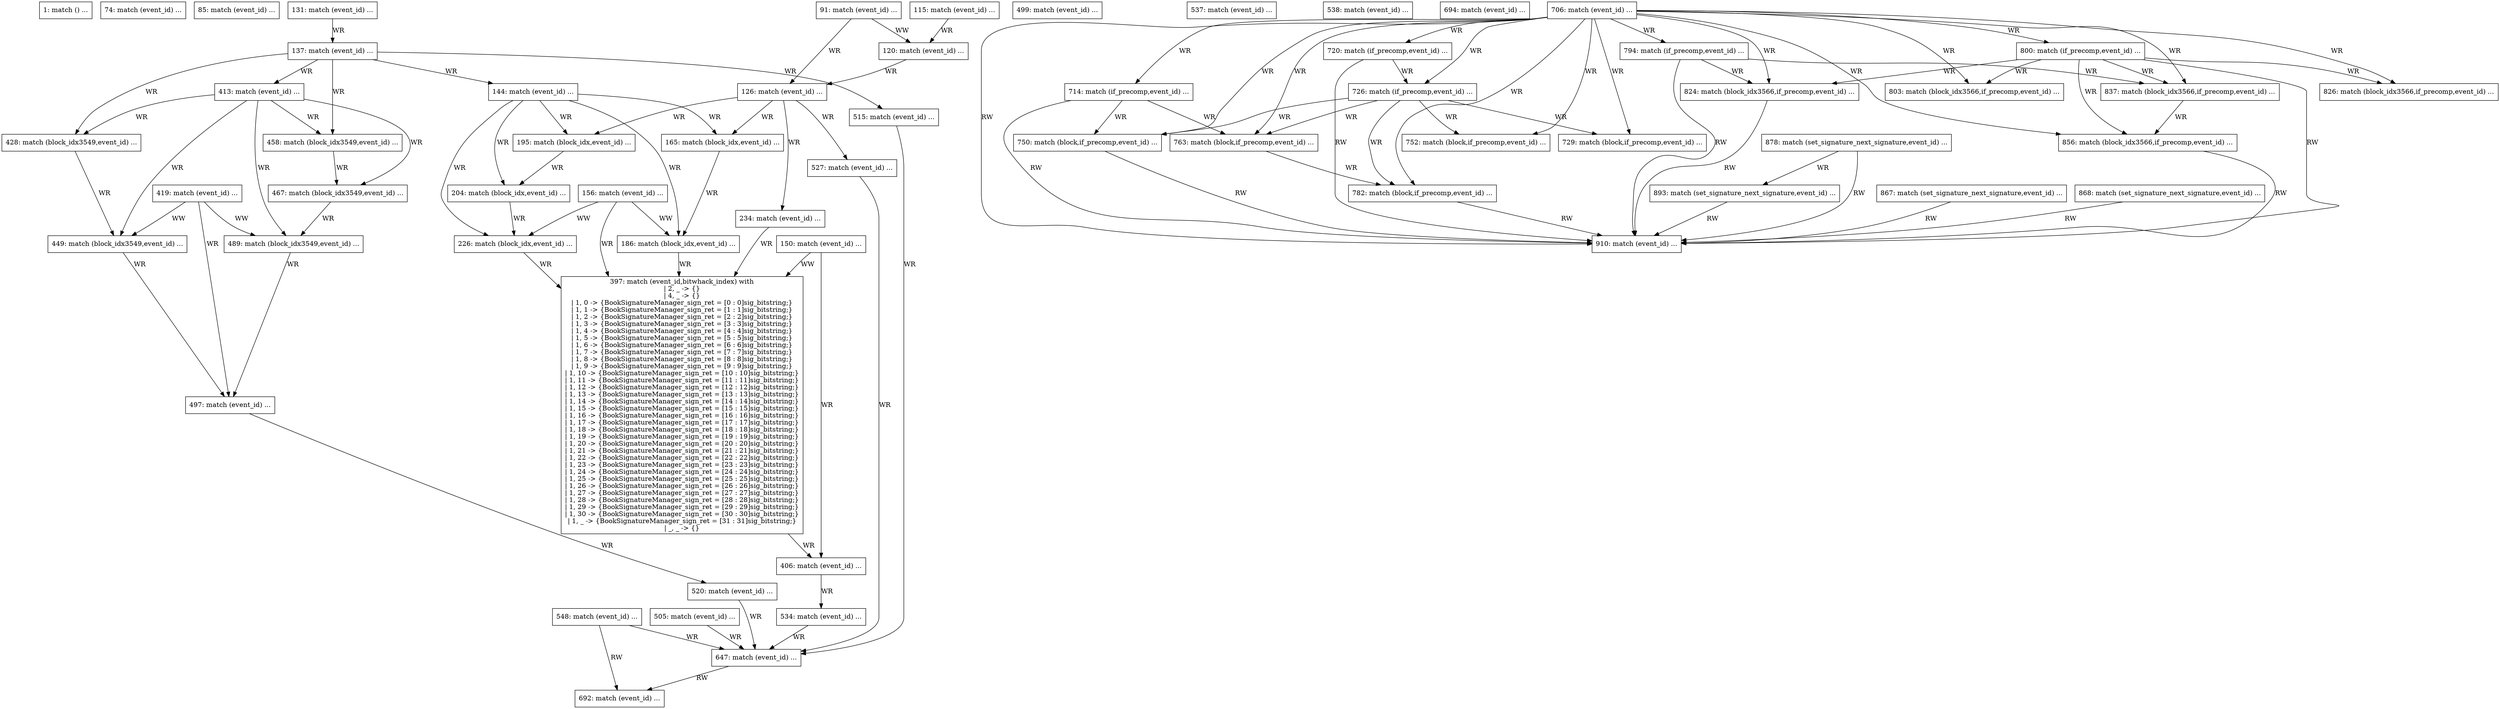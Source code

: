 digraph G {
  "1: match () ...
" [shape=box, ];
  "74: match (event_id) ...
" [shape=box, ];
  "85: match (event_id) ...
" [shape=box, ];
  "91: match (event_id) ...
" [shape=box, ];
  "115: match (event_id) ...
" [shape=box, ];
  "120: match (event_id) ...
" [shape=box, ];
  "126: match (event_id) ...
" [shape=box, ];
  "131: match (event_id) ...
" [shape=box, ];
  "137: match (event_id) ...
" [shape=box, ];
  "144: match (event_id) ...
" [shape=box, ];
  "150: match (event_id) ...
" [shape=box, ];
  "156: match (event_id) ...
" [shape=box, ];
  "165: match (block_idx,event_id) ...
" [shape=box, ];
  "186: match (block_idx,event_id) ...
" [shape=box, ];
  "195: match (block_idx,event_id) ...
" [shape=box, ];
  "204: match (block_idx,event_id) ...
" [shape=box, ];
  "226: match (block_idx,event_id) ...
" [shape=box, ];
  "234: match (event_id) ...
" [shape=box, ];
  "397: match (event_id,bitwhack_index) with
| 2, _ -> {}
| 4, _ -> {}
| 1, 0 -> {BookSignatureManager_sign_ret = [0 : 0]sig_bitstring;}
| 1, 1 -> {BookSignatureManager_sign_ret = [1 : 1]sig_bitstring;}
| 1, 2 -> {BookSignatureManager_sign_ret = [2 : 2]sig_bitstring;}
| 1, 3 -> {BookSignatureManager_sign_ret = [3 : 3]sig_bitstring;}
| 1, 4 -> {BookSignatureManager_sign_ret = [4 : 4]sig_bitstring;}
| 1, 5 -> {BookSignatureManager_sign_ret = [5 : 5]sig_bitstring;}
| 1, 6 -> {BookSignatureManager_sign_ret = [6 : 6]sig_bitstring;}
| 1, 7 -> {BookSignatureManager_sign_ret = [7 : 7]sig_bitstring;}
| 1, 8 -> {BookSignatureManager_sign_ret = [8 : 8]sig_bitstring;}
| 1, 9 -> {BookSignatureManager_sign_ret = [9 : 9]sig_bitstring;}
| 1, 10 -> {BookSignatureManager_sign_ret = [10 : 10]sig_bitstring;}
| 1, 11 -> {BookSignatureManager_sign_ret = [11 : 11]sig_bitstring;}
| 1, 12 -> {BookSignatureManager_sign_ret = [12 : 12]sig_bitstring;}
| 1, 13 -> {BookSignatureManager_sign_ret = [13 : 13]sig_bitstring;}
| 1, 14 -> {BookSignatureManager_sign_ret = [14 : 14]sig_bitstring;}
| 1, 15 -> {BookSignatureManager_sign_ret = [15 : 15]sig_bitstring;}
| 1, 16 -> {BookSignatureManager_sign_ret = [16 : 16]sig_bitstring;}
| 1, 17 -> {BookSignatureManager_sign_ret = [17 : 17]sig_bitstring;}
| 1, 18 -> {BookSignatureManager_sign_ret = [18 : 18]sig_bitstring;}
| 1, 19 -> {BookSignatureManager_sign_ret = [19 : 19]sig_bitstring;}
| 1, 20 -> {BookSignatureManager_sign_ret = [20 : 20]sig_bitstring;}
| 1, 21 -> {BookSignatureManager_sign_ret = [21 : 21]sig_bitstring;}
| 1, 22 -> {BookSignatureManager_sign_ret = [22 : 22]sig_bitstring;}
| 1, 23 -> {BookSignatureManager_sign_ret = [23 : 23]sig_bitstring;}
| 1, 24 -> {BookSignatureManager_sign_ret = [24 : 24]sig_bitstring;}
| 1, 25 -> {BookSignatureManager_sign_ret = [25 : 25]sig_bitstring;}
| 1, 26 -> {BookSignatureManager_sign_ret = [26 : 26]sig_bitstring;}
| 1, 27 -> {BookSignatureManager_sign_ret = [27 : 27]sig_bitstring;}
| 1, 28 -> {BookSignatureManager_sign_ret = [28 : 28]sig_bitstring;}
| 1, 29 -> {BookSignatureManager_sign_ret = [29 : 29]sig_bitstring;}
| 1, 30 -> {BookSignatureManager_sign_ret = [30 : 30]sig_bitstring;}
| 1, _ -> {BookSignatureManager_sign_ret = [31 : 31]sig_bitstring;}
| _, _ -> {}" [
  shape=box, ];
  "406: match (event_id) ...
" [shape=box, ];
  "413: match (event_id) ...
" [shape=box, ];
  "419: match (event_id) ...
" [shape=box, ];
  "428: match (block_idx3549,event_id) ...
" [shape=box, ];
  "449: match (block_idx3549,event_id) ...
" [shape=box, ];
  "458: match (block_idx3549,event_id) ...
" [shape=box, ];
  "467: match (block_idx3549,event_id) ...
" [shape=box, ];
  "489: match (block_idx3549,event_id) ...
" [shape=box, ];
  "497: match (event_id) ...
" [shape=box, ];
  "499: match (event_id) ...
" [shape=box, ];
  "505: match (event_id) ...
" [shape=box, ];
  "515: match (event_id) ...
" [shape=box, ];
  "520: match (event_id) ...
" [shape=box, ];
  "527: match (event_id) ...
" [shape=box, ];
  "534: match (event_id) ...
" [shape=box, ];
  "537: match (event_id) ...
" [shape=box, ];
  "538: match (event_id) ...
" [shape=box, ];
  "548: match (event_id) ...
" [shape=box, ];
  "647: match (event_id) ...
" [shape=box, ];
  "692: match (event_id) ...
" [shape=box, ];
  "694: match (event_id) ...
" [shape=box, ];
  "706: match (event_id) ...
" [shape=box, ];
  "714: match (if_precomp,event_id) ...
" [shape=box, ];
  "720: match (if_precomp,event_id) ...
" [shape=box, ];
  "726: match (if_precomp,event_id) ...
" [shape=box, ];
  "729: match (block,if_precomp,event_id) ...
" [shape=box, ];
  "750: match (block,if_precomp,event_id) ...
" [shape=box, ];
  "752: match (block,if_precomp,event_id) ...
" [shape=box, ];
  "763: match (block,if_precomp,event_id) ...
" [shape=box, ];
  "782: match (block,if_precomp,event_id) ...
" [shape=box, ];
  "794: match (if_precomp,event_id) ...
" [shape=box, ];
  "800: match (if_precomp,event_id) ...
" [shape=box, ];
  "803: match (block_idx3566,if_precomp,event_id) ...
" [shape=box, ];
  "824: match (block_idx3566,if_precomp,event_id) ...
" [shape=box, ];
  "826: match (block_idx3566,if_precomp,event_id) ...
" [shape=box, ];
  "837: match (block_idx3566,if_precomp,event_id) ...
" [shape=box, ];
  "856: match (block_idx3566,if_precomp,event_id) ...
" [shape=box, ];
  "867: match (set_signature_next_signature,event_id) ...
" [shape=box, ];
  "868: match (set_signature_next_signature,event_id) ...
" [shape=box, ];
  "878: match (set_signature_next_signature,event_id) ...
" [shape=box, ];
  "893: match (set_signature_next_signature,event_id) ...
" [shape=box, ];
  "910: match (event_id) ...
" [shape=box, ];
  
  
  "91: match (event_id) ...
" -> "120: match (event_id) ...
" [label="WW", ];
  "91: match (event_id) ...
" -> "126: match (event_id) ...
" [label="WR", ];
  "115: match (event_id) ...
" -> "120: match (event_id) ...
" [label="WR", ];
  "120: match (event_id) ...
" -> "126: match (event_id) ...
" [label="WR", ];
  "126: match (event_id) ...
" -> "165: match (block_idx,event_id) ...
" [
  label="WR", ];
  "126: match (event_id) ...
" -> "195: match (block_idx,event_id) ...
" [
  label="WR", ];
  "126: match (event_id) ...
" -> "234: match (event_id) ...
" [label="WR", ];
  "126: match (event_id) ...
" -> "527: match (event_id) ...
" [label="WR", ];
  "131: match (event_id) ...
" -> "137: match (event_id) ...
" [label="WR", ];
  "137: match (event_id) ...
" -> "144: match (event_id) ...
" [label="WR", ];
  "137: match (event_id) ...
" -> "413: match (event_id) ...
" [label="WR", ];
  "137: match (event_id) ...
" -> "428: match (block_idx3549,event_id) ...
" [
  label="WR", ];
  "137: match (event_id) ...
" -> "458: match (block_idx3549,event_id) ...
" [
  label="WR", ];
  "137: match (event_id) ...
" -> "515: match (event_id) ...
" [label="WR", ];
  "144: match (event_id) ...
" -> "165: match (block_idx,event_id) ...
" [
  label="WR", ];
  "144: match (event_id) ...
" -> "186: match (block_idx,event_id) ...
" [
  label="WR", ];
  "144: match (event_id) ...
" -> "195: match (block_idx,event_id) ...
" [
  label="WR", ];
  "144: match (event_id) ...
" -> "204: match (block_idx,event_id) ...
" [
  label="WR", ];
  "144: match (event_id) ...
" -> "226: match (block_idx,event_id) ...
" [
  label="WR", ];
  "150: match (event_id) ...
" -> "397: match (event_id,bitwhack_index) with
| 2, _ -> {}
| 4, _ -> {}
| 1, 0 -> {BookSignatureManager_sign_ret = [0 : 0]sig_bitstring;}
| 1, 1 -> {BookSignatureManager_sign_ret = [1 : 1]sig_bitstring;}
| 1, 2 -> {BookSignatureManager_sign_ret = [2 : 2]sig_bitstring;}
| 1, 3 -> {BookSignatureManager_sign_ret = [3 : 3]sig_bitstring;}
| 1, 4 -> {BookSignatureManager_sign_ret = [4 : 4]sig_bitstring;}
| 1, 5 -> {BookSignatureManager_sign_ret = [5 : 5]sig_bitstring;}
| 1, 6 -> {BookSignatureManager_sign_ret = [6 : 6]sig_bitstring;}
| 1, 7 -> {BookSignatureManager_sign_ret = [7 : 7]sig_bitstring;}
| 1, 8 -> {BookSignatureManager_sign_ret = [8 : 8]sig_bitstring;}
| 1, 9 -> {BookSignatureManager_sign_ret = [9 : 9]sig_bitstring;}
| 1, 10 -> {BookSignatureManager_sign_ret = [10 : 10]sig_bitstring;}
| 1, 11 -> {BookSignatureManager_sign_ret = [11 : 11]sig_bitstring;}
| 1, 12 -> {BookSignatureManager_sign_ret = [12 : 12]sig_bitstring;}
| 1, 13 -> {BookSignatureManager_sign_ret = [13 : 13]sig_bitstring;}
| 1, 14 -> {BookSignatureManager_sign_ret = [14 : 14]sig_bitstring;}
| 1, 15 -> {BookSignatureManager_sign_ret = [15 : 15]sig_bitstring;}
| 1, 16 -> {BookSignatureManager_sign_ret = [16 : 16]sig_bitstring;}
| 1, 17 -> {BookSignatureManager_sign_ret = [17 : 17]sig_bitstring;}
| 1, 18 -> {BookSignatureManager_sign_ret = [18 : 18]sig_bitstring;}
| 1, 19 -> {BookSignatureManager_sign_ret = [19 : 19]sig_bitstring;}
| 1, 20 -> {BookSignatureManager_sign_ret = [20 : 20]sig_bitstring;}
| 1, 21 -> {BookSignatureManager_sign_ret = [21 : 21]sig_bitstring;}
| 1, 22 -> {BookSignatureManager_sign_ret = [22 : 22]sig_bitstring;}
| 1, 23 -> {BookSignatureManager_sign_ret = [23 : 23]sig_bitstring;}
| 1, 24 -> {BookSignatureManager_sign_ret = [24 : 24]sig_bitstring;}
| 1, 25 -> {BookSignatureManager_sign_ret = [25 : 25]sig_bitstring;}
| 1, 26 -> {BookSignatureManager_sign_ret = [26 : 26]sig_bitstring;}
| 1, 27 -> {BookSignatureManager_sign_ret = [27 : 27]sig_bitstring;}
| 1, 28 -> {BookSignatureManager_sign_ret = [28 : 28]sig_bitstring;}
| 1, 29 -> {BookSignatureManager_sign_ret = [29 : 29]sig_bitstring;}
| 1, 30 -> {BookSignatureManager_sign_ret = [30 : 30]sig_bitstring;}
| 1, _ -> {BookSignatureManager_sign_ret = [31 : 31]sig_bitstring;}
| _, _ -> {}" [
  label="WW", ];
  "150: match (event_id) ...
" -> "406: match (event_id) ...
" [label="WR", ];
  "156: match (event_id) ...
" -> "186: match (block_idx,event_id) ...
" [
  label="WW", ];
  "156: match (event_id) ...
" -> "226: match (block_idx,event_id) ...
" [
  label="WW", ];
  "156: match (event_id) ...
" -> "397: match (event_id,bitwhack_index) with
| 2, _ -> {}
| 4, _ -> {}
| 1, 0 -> {BookSignatureManager_sign_ret = [0 : 0]sig_bitstring;}
| 1, 1 -> {BookSignatureManager_sign_ret = [1 : 1]sig_bitstring;}
| 1, 2 -> {BookSignatureManager_sign_ret = [2 : 2]sig_bitstring;}
| 1, 3 -> {BookSignatureManager_sign_ret = [3 : 3]sig_bitstring;}
| 1, 4 -> {BookSignatureManager_sign_ret = [4 : 4]sig_bitstring;}
| 1, 5 -> {BookSignatureManager_sign_ret = [5 : 5]sig_bitstring;}
| 1, 6 -> {BookSignatureManager_sign_ret = [6 : 6]sig_bitstring;}
| 1, 7 -> {BookSignatureManager_sign_ret = [7 : 7]sig_bitstring;}
| 1, 8 -> {BookSignatureManager_sign_ret = [8 : 8]sig_bitstring;}
| 1, 9 -> {BookSignatureManager_sign_ret = [9 : 9]sig_bitstring;}
| 1, 10 -> {BookSignatureManager_sign_ret = [10 : 10]sig_bitstring;}
| 1, 11 -> {BookSignatureManager_sign_ret = [11 : 11]sig_bitstring;}
| 1, 12 -> {BookSignatureManager_sign_ret = [12 : 12]sig_bitstring;}
| 1, 13 -> {BookSignatureManager_sign_ret = [13 : 13]sig_bitstring;}
| 1, 14 -> {BookSignatureManager_sign_ret = [14 : 14]sig_bitstring;}
| 1, 15 -> {BookSignatureManager_sign_ret = [15 : 15]sig_bitstring;}
| 1, 16 -> {BookSignatureManager_sign_ret = [16 : 16]sig_bitstring;}
| 1, 17 -> {BookSignatureManager_sign_ret = [17 : 17]sig_bitstring;}
| 1, 18 -> {BookSignatureManager_sign_ret = [18 : 18]sig_bitstring;}
| 1, 19 -> {BookSignatureManager_sign_ret = [19 : 19]sig_bitstring;}
| 1, 20 -> {BookSignatureManager_sign_ret = [20 : 20]sig_bitstring;}
| 1, 21 -> {BookSignatureManager_sign_ret = [21 : 21]sig_bitstring;}
| 1, 22 -> {BookSignatureManager_sign_ret = [22 : 22]sig_bitstring;}
| 1, 23 -> {BookSignatureManager_sign_ret = [23 : 23]sig_bitstring;}
| 1, 24 -> {BookSignatureManager_sign_ret = [24 : 24]sig_bitstring;}
| 1, 25 -> {BookSignatureManager_sign_ret = [25 : 25]sig_bitstring;}
| 1, 26 -> {BookSignatureManager_sign_ret = [26 : 26]sig_bitstring;}
| 1, 27 -> {BookSignatureManager_sign_ret = [27 : 27]sig_bitstring;}
| 1, 28 -> {BookSignatureManager_sign_ret = [28 : 28]sig_bitstring;}
| 1, 29 -> {BookSignatureManager_sign_ret = [29 : 29]sig_bitstring;}
| 1, 30 -> {BookSignatureManager_sign_ret = [30 : 30]sig_bitstring;}
| 1, _ -> {BookSignatureManager_sign_ret = [31 : 31]sig_bitstring;}
| _, _ -> {}" [
  label="WR", ];
  "165: match (block_idx,event_id) ...
" -> "186: match (block_idx,event_id) ...
" [
  label="WR", ];
  "186: match (block_idx,event_id) ...
" -> "397: match (event_id,bitwhack_index) with
| 2, _ -> {}
| 4, _ -> {}
| 1, 0 -> {BookSignatureManager_sign_ret = [0 : 0]sig_bitstring;}
| 1, 1 -> {BookSignatureManager_sign_ret = [1 : 1]sig_bitstring;}
| 1, 2 -> {BookSignatureManager_sign_ret = [2 : 2]sig_bitstring;}
| 1, 3 -> {BookSignatureManager_sign_ret = [3 : 3]sig_bitstring;}
| 1, 4 -> {BookSignatureManager_sign_ret = [4 : 4]sig_bitstring;}
| 1, 5 -> {BookSignatureManager_sign_ret = [5 : 5]sig_bitstring;}
| 1, 6 -> {BookSignatureManager_sign_ret = [6 : 6]sig_bitstring;}
| 1, 7 -> {BookSignatureManager_sign_ret = [7 : 7]sig_bitstring;}
| 1, 8 -> {BookSignatureManager_sign_ret = [8 : 8]sig_bitstring;}
| 1, 9 -> {BookSignatureManager_sign_ret = [9 : 9]sig_bitstring;}
| 1, 10 -> {BookSignatureManager_sign_ret = [10 : 10]sig_bitstring;}
| 1, 11 -> {BookSignatureManager_sign_ret = [11 : 11]sig_bitstring;}
| 1, 12 -> {BookSignatureManager_sign_ret = [12 : 12]sig_bitstring;}
| 1, 13 -> {BookSignatureManager_sign_ret = [13 : 13]sig_bitstring;}
| 1, 14 -> {BookSignatureManager_sign_ret = [14 : 14]sig_bitstring;}
| 1, 15 -> {BookSignatureManager_sign_ret = [15 : 15]sig_bitstring;}
| 1, 16 -> {BookSignatureManager_sign_ret = [16 : 16]sig_bitstring;}
| 1, 17 -> {BookSignatureManager_sign_ret = [17 : 17]sig_bitstring;}
| 1, 18 -> {BookSignatureManager_sign_ret = [18 : 18]sig_bitstring;}
| 1, 19 -> {BookSignatureManager_sign_ret = [19 : 19]sig_bitstring;}
| 1, 20 -> {BookSignatureManager_sign_ret = [20 : 20]sig_bitstring;}
| 1, 21 -> {BookSignatureManager_sign_ret = [21 : 21]sig_bitstring;}
| 1, 22 -> {BookSignatureManager_sign_ret = [22 : 22]sig_bitstring;}
| 1, 23 -> {BookSignatureManager_sign_ret = [23 : 23]sig_bitstring;}
| 1, 24 -> {BookSignatureManager_sign_ret = [24 : 24]sig_bitstring;}
| 1, 25 -> {BookSignatureManager_sign_ret = [25 : 25]sig_bitstring;}
| 1, 26 -> {BookSignatureManager_sign_ret = [26 : 26]sig_bitstring;}
| 1, 27 -> {BookSignatureManager_sign_ret = [27 : 27]sig_bitstring;}
| 1, 28 -> {BookSignatureManager_sign_ret = [28 : 28]sig_bitstring;}
| 1, 29 -> {BookSignatureManager_sign_ret = [29 : 29]sig_bitstring;}
| 1, 30 -> {BookSignatureManager_sign_ret = [30 : 30]sig_bitstring;}
| 1, _ -> {BookSignatureManager_sign_ret = [31 : 31]sig_bitstring;}
| _, _ -> {}" [
  label="WR", ];
  "195: match (block_idx,event_id) ...
" -> "204: match (block_idx,event_id) ...
" [
  label="WR", ];
  "204: match (block_idx,event_id) ...
" -> "226: match (block_idx,event_id) ...
" [
  label="WR", ];
  "226: match (block_idx,event_id) ...
" -> "397: match (event_id,bitwhack_index) with
| 2, _ -> {}
| 4, _ -> {}
| 1, 0 -> {BookSignatureManager_sign_ret = [0 : 0]sig_bitstring;}
| 1, 1 -> {BookSignatureManager_sign_ret = [1 : 1]sig_bitstring;}
| 1, 2 -> {BookSignatureManager_sign_ret = [2 : 2]sig_bitstring;}
| 1, 3 -> {BookSignatureManager_sign_ret = [3 : 3]sig_bitstring;}
| 1, 4 -> {BookSignatureManager_sign_ret = [4 : 4]sig_bitstring;}
| 1, 5 -> {BookSignatureManager_sign_ret = [5 : 5]sig_bitstring;}
| 1, 6 -> {BookSignatureManager_sign_ret = [6 : 6]sig_bitstring;}
| 1, 7 -> {BookSignatureManager_sign_ret = [7 : 7]sig_bitstring;}
| 1, 8 -> {BookSignatureManager_sign_ret = [8 : 8]sig_bitstring;}
| 1, 9 -> {BookSignatureManager_sign_ret = [9 : 9]sig_bitstring;}
| 1, 10 -> {BookSignatureManager_sign_ret = [10 : 10]sig_bitstring;}
| 1, 11 -> {BookSignatureManager_sign_ret = [11 : 11]sig_bitstring;}
| 1, 12 -> {BookSignatureManager_sign_ret = [12 : 12]sig_bitstring;}
| 1, 13 -> {BookSignatureManager_sign_ret = [13 : 13]sig_bitstring;}
| 1, 14 -> {BookSignatureManager_sign_ret = [14 : 14]sig_bitstring;}
| 1, 15 -> {BookSignatureManager_sign_ret = [15 : 15]sig_bitstring;}
| 1, 16 -> {BookSignatureManager_sign_ret = [16 : 16]sig_bitstring;}
| 1, 17 -> {BookSignatureManager_sign_ret = [17 : 17]sig_bitstring;}
| 1, 18 -> {BookSignatureManager_sign_ret = [18 : 18]sig_bitstring;}
| 1, 19 -> {BookSignatureManager_sign_ret = [19 : 19]sig_bitstring;}
| 1, 20 -> {BookSignatureManager_sign_ret = [20 : 20]sig_bitstring;}
| 1, 21 -> {BookSignatureManager_sign_ret = [21 : 21]sig_bitstring;}
| 1, 22 -> {BookSignatureManager_sign_ret = [22 : 22]sig_bitstring;}
| 1, 23 -> {BookSignatureManager_sign_ret = [23 : 23]sig_bitstring;}
| 1, 24 -> {BookSignatureManager_sign_ret = [24 : 24]sig_bitstring;}
| 1, 25 -> {BookSignatureManager_sign_ret = [25 : 25]sig_bitstring;}
| 1, 26 -> {BookSignatureManager_sign_ret = [26 : 26]sig_bitstring;}
| 1, 27 -> {BookSignatureManager_sign_ret = [27 : 27]sig_bitstring;}
| 1, 28 -> {BookSignatureManager_sign_ret = [28 : 28]sig_bitstring;}
| 1, 29 -> {BookSignatureManager_sign_ret = [29 : 29]sig_bitstring;}
| 1, 30 -> {BookSignatureManager_sign_ret = [30 : 30]sig_bitstring;}
| 1, _ -> {BookSignatureManager_sign_ret = [31 : 31]sig_bitstring;}
| _, _ -> {}" [
  label="WR", ];
  "234: match (event_id) ...
" -> "397: match (event_id,bitwhack_index) with
| 2, _ -> {}
| 4, _ -> {}
| 1, 0 -> {BookSignatureManager_sign_ret = [0 : 0]sig_bitstring;}
| 1, 1 -> {BookSignatureManager_sign_ret = [1 : 1]sig_bitstring;}
| 1, 2 -> {BookSignatureManager_sign_ret = [2 : 2]sig_bitstring;}
| 1, 3 -> {BookSignatureManager_sign_ret = [3 : 3]sig_bitstring;}
| 1, 4 -> {BookSignatureManager_sign_ret = [4 : 4]sig_bitstring;}
| 1, 5 -> {BookSignatureManager_sign_ret = [5 : 5]sig_bitstring;}
| 1, 6 -> {BookSignatureManager_sign_ret = [6 : 6]sig_bitstring;}
| 1, 7 -> {BookSignatureManager_sign_ret = [7 : 7]sig_bitstring;}
| 1, 8 -> {BookSignatureManager_sign_ret = [8 : 8]sig_bitstring;}
| 1, 9 -> {BookSignatureManager_sign_ret = [9 : 9]sig_bitstring;}
| 1, 10 -> {BookSignatureManager_sign_ret = [10 : 10]sig_bitstring;}
| 1, 11 -> {BookSignatureManager_sign_ret = [11 : 11]sig_bitstring;}
| 1, 12 -> {BookSignatureManager_sign_ret = [12 : 12]sig_bitstring;}
| 1, 13 -> {BookSignatureManager_sign_ret = [13 : 13]sig_bitstring;}
| 1, 14 -> {BookSignatureManager_sign_ret = [14 : 14]sig_bitstring;}
| 1, 15 -> {BookSignatureManager_sign_ret = [15 : 15]sig_bitstring;}
| 1, 16 -> {BookSignatureManager_sign_ret = [16 : 16]sig_bitstring;}
| 1, 17 -> {BookSignatureManager_sign_ret = [17 : 17]sig_bitstring;}
| 1, 18 -> {BookSignatureManager_sign_ret = [18 : 18]sig_bitstring;}
| 1, 19 -> {BookSignatureManager_sign_ret = [19 : 19]sig_bitstring;}
| 1, 20 -> {BookSignatureManager_sign_ret = [20 : 20]sig_bitstring;}
| 1, 21 -> {BookSignatureManager_sign_ret = [21 : 21]sig_bitstring;}
| 1, 22 -> {BookSignatureManager_sign_ret = [22 : 22]sig_bitstring;}
| 1, 23 -> {BookSignatureManager_sign_ret = [23 : 23]sig_bitstring;}
| 1, 24 -> {BookSignatureManager_sign_ret = [24 : 24]sig_bitstring;}
| 1, 25 -> {BookSignatureManager_sign_ret = [25 : 25]sig_bitstring;}
| 1, 26 -> {BookSignatureManager_sign_ret = [26 : 26]sig_bitstring;}
| 1, 27 -> {BookSignatureManager_sign_ret = [27 : 27]sig_bitstring;}
| 1, 28 -> {BookSignatureManager_sign_ret = [28 : 28]sig_bitstring;}
| 1, 29 -> {BookSignatureManager_sign_ret = [29 : 29]sig_bitstring;}
| 1, 30 -> {BookSignatureManager_sign_ret = [30 : 30]sig_bitstring;}
| 1, _ -> {BookSignatureManager_sign_ret = [31 : 31]sig_bitstring;}
| _, _ -> {}" [
  label="WR", ];
  "397: match (event_id,bitwhack_index) with
| 2, _ -> {}
| 4, _ -> {}
| 1, 0 -> {BookSignatureManager_sign_ret = [0 : 0]sig_bitstring;}
| 1, 1 -> {BookSignatureManager_sign_ret = [1 : 1]sig_bitstring;}
| 1, 2 -> {BookSignatureManager_sign_ret = [2 : 2]sig_bitstring;}
| 1, 3 -> {BookSignatureManager_sign_ret = [3 : 3]sig_bitstring;}
| 1, 4 -> {BookSignatureManager_sign_ret = [4 : 4]sig_bitstring;}
| 1, 5 -> {BookSignatureManager_sign_ret = [5 : 5]sig_bitstring;}
| 1, 6 -> {BookSignatureManager_sign_ret = [6 : 6]sig_bitstring;}
| 1, 7 -> {BookSignatureManager_sign_ret = [7 : 7]sig_bitstring;}
| 1, 8 -> {BookSignatureManager_sign_ret = [8 : 8]sig_bitstring;}
| 1, 9 -> {BookSignatureManager_sign_ret = [9 : 9]sig_bitstring;}
| 1, 10 -> {BookSignatureManager_sign_ret = [10 : 10]sig_bitstring;}
| 1, 11 -> {BookSignatureManager_sign_ret = [11 : 11]sig_bitstring;}
| 1, 12 -> {BookSignatureManager_sign_ret = [12 : 12]sig_bitstring;}
| 1, 13 -> {BookSignatureManager_sign_ret = [13 : 13]sig_bitstring;}
| 1, 14 -> {BookSignatureManager_sign_ret = [14 : 14]sig_bitstring;}
| 1, 15 -> {BookSignatureManager_sign_ret = [15 : 15]sig_bitstring;}
| 1, 16 -> {BookSignatureManager_sign_ret = [16 : 16]sig_bitstring;}
| 1, 17 -> {BookSignatureManager_sign_ret = [17 : 17]sig_bitstring;}
| 1, 18 -> {BookSignatureManager_sign_ret = [18 : 18]sig_bitstring;}
| 1, 19 -> {BookSignatureManager_sign_ret = [19 : 19]sig_bitstring;}
| 1, 20 -> {BookSignatureManager_sign_ret = [20 : 20]sig_bitstring;}
| 1, 21 -> {BookSignatureManager_sign_ret = [21 : 21]sig_bitstring;}
| 1, 22 -> {BookSignatureManager_sign_ret = [22 : 22]sig_bitstring;}
| 1, 23 -> {BookSignatureManager_sign_ret = [23 : 23]sig_bitstring;}
| 1, 24 -> {BookSignatureManager_sign_ret = [24 : 24]sig_bitstring;}
| 1, 25 -> {BookSignatureManager_sign_ret = [25 : 25]sig_bitstring;}
| 1, 26 -> {BookSignatureManager_sign_ret = [26 : 26]sig_bitstring;}
| 1, 27 -> {BookSignatureManager_sign_ret = [27 : 27]sig_bitstring;}
| 1, 28 -> {BookSignatureManager_sign_ret = [28 : 28]sig_bitstring;}
| 1, 29 -> {BookSignatureManager_sign_ret = [29 : 29]sig_bitstring;}
| 1, 30 -> {BookSignatureManager_sign_ret = [30 : 30]sig_bitstring;}
| 1, _ -> {BookSignatureManager_sign_ret = [31 : 31]sig_bitstring;}
| _, _ -> {}" -> "406: match (event_id) ...
" [
  label="WR", ];
  "406: match (event_id) ...
" -> "534: match (event_id) ...
" [label="WR", ];
  "413: match (event_id) ...
" -> "428: match (block_idx3549,event_id) ...
" [
  label="WR", ];
  "413: match (event_id) ...
" -> "449: match (block_idx3549,event_id) ...
" [
  label="WR", ];
  "413: match (event_id) ...
" -> "458: match (block_idx3549,event_id) ...
" [
  label="WR", ];
  "413: match (event_id) ...
" -> "467: match (block_idx3549,event_id) ...
" [
  label="WR", ];
  "413: match (event_id) ...
" -> "489: match (block_idx3549,event_id) ...
" [
  label="WR", ];
  "419: match (event_id) ...
" -> "449: match (block_idx3549,event_id) ...
" [
  label="WW", ];
  "419: match (event_id) ...
" -> "489: match (block_idx3549,event_id) ...
" [
  label="WW", ];
  "419: match (event_id) ...
" -> "497: match (event_id) ...
" [label="WR", ];
  "428: match (block_idx3549,event_id) ...
" -> "449: match (block_idx3549,event_id) ...
" [
  label="WR", ];
  "449: match (block_idx3549,event_id) ...
" -> "497: match (event_id) ...
" [
  label="WR", ];
  "458: match (block_idx3549,event_id) ...
" -> "467: match (block_idx3549,event_id) ...
" [
  label="WR", ];
  "467: match (block_idx3549,event_id) ...
" -> "489: match (block_idx3549,event_id) ...
" [
  label="WR", ];
  "489: match (block_idx3549,event_id) ...
" -> "497: match (event_id) ...
" [
  label="WR", ];
  "497: match (event_id) ...
" -> "520: match (event_id) ...
" [label="WR", ];
  "505: match (event_id) ...
" -> "647: match (event_id) ...
" [label="WR", ];
  "515: match (event_id) ...
" -> "647: match (event_id) ...
" [label="WR", ];
  "520: match (event_id) ...
" -> "647: match (event_id) ...
" [label="WR", ];
  "527: match (event_id) ...
" -> "647: match (event_id) ...
" [label="WR", ];
  "534: match (event_id) ...
" -> "647: match (event_id) ...
" [label="WR", ];
  "548: match (event_id) ...
" -> "647: match (event_id) ...
" [label="WR", ];
  "548: match (event_id) ...
" -> "692: match (event_id) ...
" [label="RW", ];
  "647: match (event_id) ...
" -> "692: match (event_id) ...
" [label="RW", ];
  "706: match (event_id) ...
" -> "714: match (if_precomp,event_id) ...
" [
  label="WR", ];
  "706: match (event_id) ...
" -> "720: match (if_precomp,event_id) ...
" [
  label="WR", ];
  "706: match (event_id) ...
" -> "726: match (if_precomp,event_id) ...
" [
  label="WR", ];
  "706: match (event_id) ...
" -> "729: match (block,if_precomp,event_id) ...
" [
  label="WR", ];
  "706: match (event_id) ...
" -> "750: match (block,if_precomp,event_id) ...
" [
  label="WR", ];
  "706: match (event_id) ...
" -> "752: match (block,if_precomp,event_id) ...
" [
  label="WR", ];
  "706: match (event_id) ...
" -> "763: match (block,if_precomp,event_id) ...
" [
  label="WR", ];
  "706: match (event_id) ...
" -> "782: match (block,if_precomp,event_id) ...
" [
  label="WR", ];
  "706: match (event_id) ...
" -> "794: match (if_precomp,event_id) ...
" [
  label="WR", ];
  "706: match (event_id) ...
" -> "800: match (if_precomp,event_id) ...
" [
  label="WR", ];
  "706: match (event_id) ...
" -> "803: match (block_idx3566,if_precomp,event_id) ...
" [
  label="WR", ];
  "706: match (event_id) ...
" -> "824: match (block_idx3566,if_precomp,event_id) ...
" [
  label="WR", ];
  "706: match (event_id) ...
" -> "826: match (block_idx3566,if_precomp,event_id) ...
" [
  label="WR", ];
  "706: match (event_id) ...
" -> "837: match (block_idx3566,if_precomp,event_id) ...
" [
  label="WR", ];
  "706: match (event_id) ...
" -> "856: match (block_idx3566,if_precomp,event_id) ...
" [
  label="WR", ];
  "706: match (event_id) ...
" -> "910: match (event_id) ...
" [label="RW", ];
  "714: match (if_precomp,event_id) ...
" -> "750: match (block,if_precomp,event_id) ...
" [
  label="WR", ];
  "714: match (if_precomp,event_id) ...
" -> "763: match (block,if_precomp,event_id) ...
" [
  label="WR", ];
  "714: match (if_precomp,event_id) ...
" -> "910: match (event_id) ...
" [
  label="RW", ];
  "720: match (if_precomp,event_id) ...
" -> "726: match (if_precomp,event_id) ...
" [
  label="WR", ];
  "720: match (if_precomp,event_id) ...
" -> "910: match (event_id) ...
" [
  label="RW", ];
  "726: match (if_precomp,event_id) ...
" -> "729: match (block,if_precomp,event_id) ...
" [
  label="WR", ];
  "726: match (if_precomp,event_id) ...
" -> "750: match (block,if_precomp,event_id) ...
" [
  label="WR", ];
  "726: match (if_precomp,event_id) ...
" -> "752: match (block,if_precomp,event_id) ...
" [
  label="WR", ];
  "726: match (if_precomp,event_id) ...
" -> "763: match (block,if_precomp,event_id) ...
" [
  label="WR", ];
  "726: match (if_precomp,event_id) ...
" -> "782: match (block,if_precomp,event_id) ...
" [
  label="WR", ];
  "750: match (block,if_precomp,event_id) ...
" -> "910: match (event_id) ...
" [
  label="RW", ];
  "763: match (block,if_precomp,event_id) ...
" -> "782: match (block,if_precomp,event_id) ...
" [
  label="WR", ];
  "782: match (block,if_precomp,event_id) ...
" -> "910: match (event_id) ...
" [
  label="RW", ];
  "794: match (if_precomp,event_id) ...
" -> "824: match (block_idx3566,if_precomp,event_id) ...
" [
  label="WR", ];
  "794: match (if_precomp,event_id) ...
" -> "837: match (block_idx3566,if_precomp,event_id) ...
" [
  label="WR", ];
  "794: match (if_precomp,event_id) ...
" -> "910: match (event_id) ...
" [
  label="RW", ];
  "800: match (if_precomp,event_id) ...
" -> "803: match (block_idx3566,if_precomp,event_id) ...
" [
  label="WR", ];
  "800: match (if_precomp,event_id) ...
" -> "824: match (block_idx3566,if_precomp,event_id) ...
" [
  label="WR", ];
  "800: match (if_precomp,event_id) ...
" -> "826: match (block_idx3566,if_precomp,event_id) ...
" [
  label="WR", ];
  "800: match (if_precomp,event_id) ...
" -> "837: match (block_idx3566,if_precomp,event_id) ...
" [
  label="WR", ];
  "800: match (if_precomp,event_id) ...
" -> "856: match (block_idx3566,if_precomp,event_id) ...
" [
  label="WR", ];
  "800: match (if_precomp,event_id) ...
" -> "910: match (event_id) ...
" [
  label="RW", ];
  "824: match (block_idx3566,if_precomp,event_id) ...
" -> "910: match (event_id) ...
" [
  label="RW", ];
  "837: match (block_idx3566,if_precomp,event_id) ...
" -> "856: match (block_idx3566,if_precomp,event_id) ...
" [
  label="WR", ];
  "856: match (block_idx3566,if_precomp,event_id) ...
" -> "910: match (event_id) ...
" [
  label="RW", ];
  "867: match (set_signature_next_signature,event_id) ...
" -> "910: match (event_id) ...
" [
  label="RW", ];
  "868: match (set_signature_next_signature,event_id) ...
" -> "910: match (event_id) ...
" [
  label="RW", ];
  "878: match (set_signature_next_signature,event_id) ...
" -> "893: match (set_signature_next_signature,event_id) ...
" [
  label="WR", ];
  "878: match (set_signature_next_signature,event_id) ...
" -> "910: match (event_id) ...
" [
  label="RW", ];
  "893: match (set_signature_next_signature,event_id) ...
" -> "910: match (event_id) ...
" [
  label="RW", ];
  
  }
